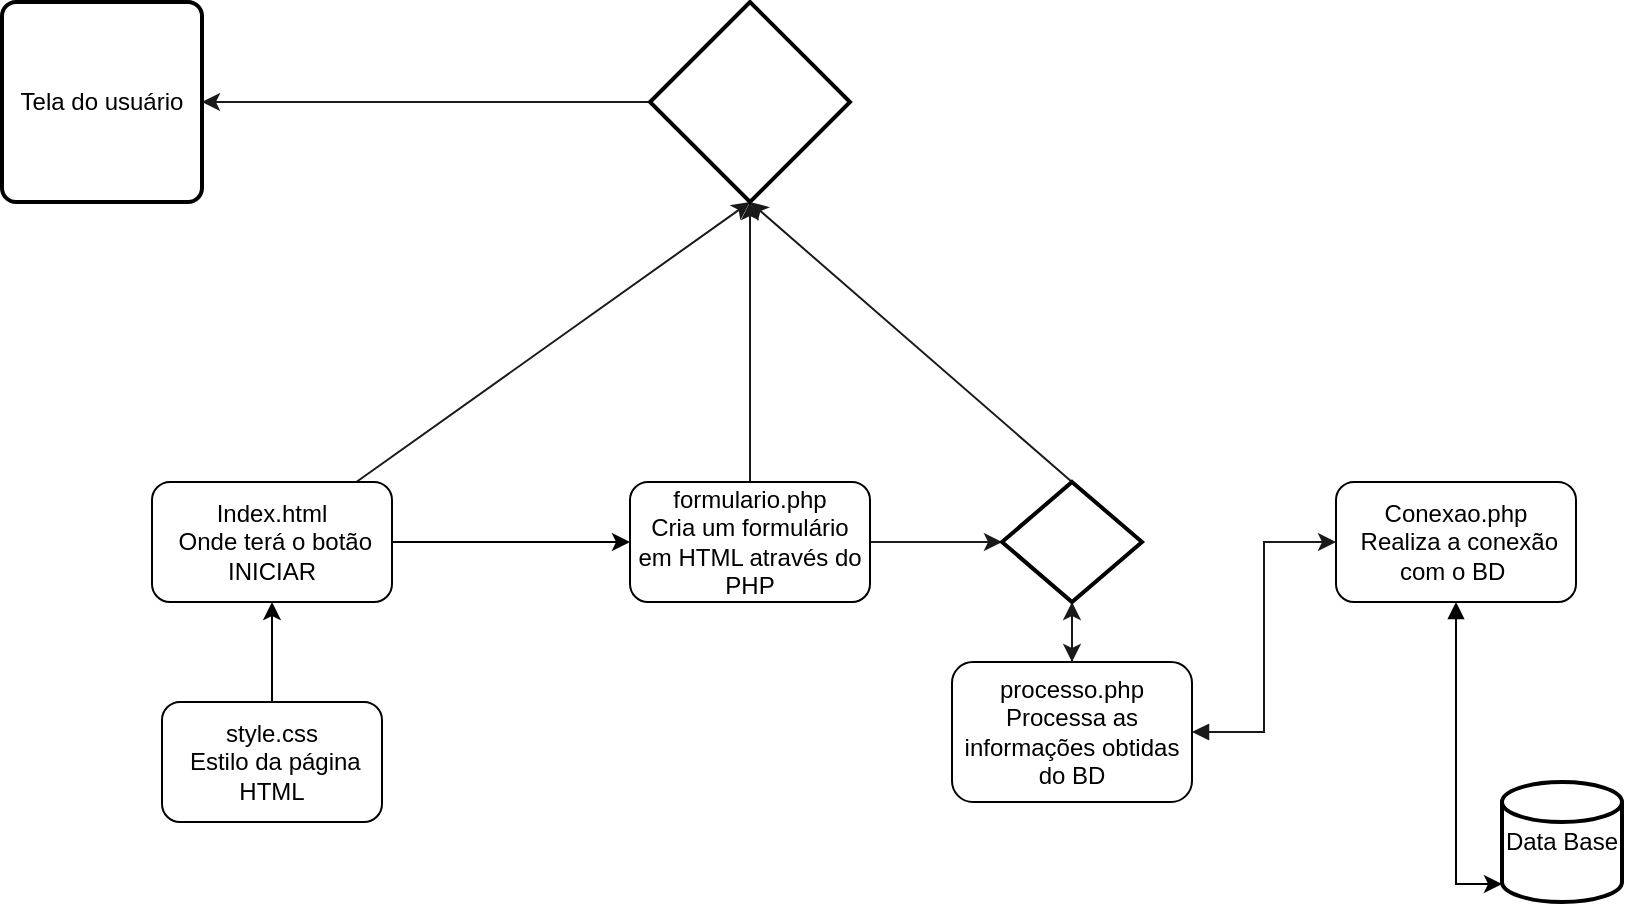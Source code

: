 <mxfile version="13.5.3" type="github">
  <diagram id="C5RBs43oDa-KdzZeNtuy" name="Page-1">
    <mxGraphModel dx="868" dy="450" grid="1" gridSize="10" guides="1" tooltips="1" connect="1" arrows="1" fold="1" page="1" pageScale="1" pageWidth="827" pageHeight="1169" math="0" shadow="0">
      <root>
        <mxCell id="WIyWlLk6GJQsqaUBKTNV-0" />
        <mxCell id="WIyWlLk6GJQsqaUBKTNV-1" parent="WIyWlLk6GJQsqaUBKTNV-0" />
        <mxCell id="6lG_LMzA8kCoMvOKwmpQ-18" style="edgeStyle=orthogonalEdgeStyle;rounded=0;orthogonalLoop=1;jettySize=auto;html=1;" edge="1" parent="WIyWlLk6GJQsqaUBKTNV-1" source="6lG_LMzA8kCoMvOKwmpQ-0" target="6lG_LMzA8kCoMvOKwmpQ-1">
          <mxGeometry relative="1" as="geometry" />
        </mxCell>
        <mxCell id="6lG_LMzA8kCoMvOKwmpQ-48" style="edgeStyle=none;rounded=0;orthogonalLoop=1;jettySize=auto;html=1;startArrow=none;startFill=0;endArrow=classic;endFill=1;strokeColor=#1A1A1A;entryX=0.5;entryY=1;entryDx=0;entryDy=0;entryPerimeter=0;" edge="1" parent="WIyWlLk6GJQsqaUBKTNV-1" source="6lG_LMzA8kCoMvOKwmpQ-0" target="6lG_LMzA8kCoMvOKwmpQ-42">
          <mxGeometry relative="1" as="geometry" />
        </mxCell>
        <mxCell id="6lG_LMzA8kCoMvOKwmpQ-0" value="Index.html&lt;br&gt;&amp;nbsp;Onde terá o botão INICIAR" style="rounded=1;whiteSpace=wrap;html=1;" vertex="1" parent="WIyWlLk6GJQsqaUBKTNV-1">
          <mxGeometry x="115" y="250" width="120" height="60" as="geometry" />
        </mxCell>
        <mxCell id="6lG_LMzA8kCoMvOKwmpQ-44" style="edgeStyle=none;rounded=0;orthogonalLoop=1;jettySize=auto;html=1;startArrow=none;startFill=0;endArrow=classic;endFill=1;strokeColor=#1A1A1A;" edge="1" parent="WIyWlLk6GJQsqaUBKTNV-1" source="6lG_LMzA8kCoMvOKwmpQ-1" target="6lG_LMzA8kCoMvOKwmpQ-43">
          <mxGeometry relative="1" as="geometry" />
        </mxCell>
        <mxCell id="6lG_LMzA8kCoMvOKwmpQ-49" style="edgeStyle=none;rounded=0;orthogonalLoop=1;jettySize=auto;html=1;startArrow=none;startFill=0;endArrow=classic;endFill=1;strokeColor=#1A1A1A;entryX=0.5;entryY=1;entryDx=0;entryDy=0;entryPerimeter=0;" edge="1" parent="WIyWlLk6GJQsqaUBKTNV-1" source="6lG_LMzA8kCoMvOKwmpQ-1" target="6lG_LMzA8kCoMvOKwmpQ-42">
          <mxGeometry relative="1" as="geometry" />
        </mxCell>
        <mxCell id="6lG_LMzA8kCoMvOKwmpQ-1" value="formulario.php&lt;br&gt;Cria um formulário em HTML através do PHP" style="rounded=1;whiteSpace=wrap;html=1;" vertex="1" parent="WIyWlLk6GJQsqaUBKTNV-1">
          <mxGeometry x="354" y="250" width="120" height="60" as="geometry" />
        </mxCell>
        <mxCell id="6lG_LMzA8kCoMvOKwmpQ-34" style="edgeStyle=orthogonalEdgeStyle;rounded=0;orthogonalLoop=1;jettySize=auto;html=1;entryX=0;entryY=0.85;entryDx=0;entryDy=0;entryPerimeter=0;endArrow=classic;endFill=1;startArrow=block;startFill=1;" edge="1" parent="WIyWlLk6GJQsqaUBKTNV-1" source="6lG_LMzA8kCoMvOKwmpQ-3" target="6lG_LMzA8kCoMvOKwmpQ-24">
          <mxGeometry relative="1" as="geometry" />
        </mxCell>
        <mxCell id="6lG_LMzA8kCoMvOKwmpQ-3" value="Conexao.php&lt;br&gt;&amp;nbsp;Realiza a conexão com o BD&amp;nbsp;" style="rounded=1;whiteSpace=wrap;html=1;" vertex="1" parent="WIyWlLk6GJQsqaUBKTNV-1">
          <mxGeometry x="707" y="250" width="120" height="60" as="geometry" />
        </mxCell>
        <mxCell id="6lG_LMzA8kCoMvOKwmpQ-17" style="edgeStyle=orthogonalEdgeStyle;rounded=0;orthogonalLoop=1;jettySize=auto;html=1;" edge="1" parent="WIyWlLk6GJQsqaUBKTNV-1" source="6lG_LMzA8kCoMvOKwmpQ-4" target="6lG_LMzA8kCoMvOKwmpQ-0">
          <mxGeometry relative="1" as="geometry" />
        </mxCell>
        <mxCell id="6lG_LMzA8kCoMvOKwmpQ-4" value="style.css&lt;br&gt;&amp;nbsp;Estilo da página HTML" style="rounded=1;whiteSpace=wrap;html=1;" vertex="1" parent="WIyWlLk6GJQsqaUBKTNV-1">
          <mxGeometry x="120" y="360" width="110" height="60" as="geometry" />
        </mxCell>
        <mxCell id="6lG_LMzA8kCoMvOKwmpQ-31" style="edgeStyle=orthogonalEdgeStyle;rounded=0;orthogonalLoop=1;jettySize=auto;html=1;entryX=0;entryY=0.5;entryDx=0;entryDy=0;endArrow=classic;endFill=1;strokeColor=#1A1A1A;startArrow=block;startFill=1;" edge="1" parent="WIyWlLk6GJQsqaUBKTNV-1" source="6lG_LMzA8kCoMvOKwmpQ-14" target="6lG_LMzA8kCoMvOKwmpQ-3">
          <mxGeometry relative="1" as="geometry" />
        </mxCell>
        <mxCell id="6lG_LMzA8kCoMvOKwmpQ-51" value="" style="edgeStyle=none;rounded=0;orthogonalLoop=1;jettySize=auto;html=1;startArrow=none;startFill=0;endArrow=classic;endFill=1;strokeColor=#1A1A1A;" edge="1" parent="WIyWlLk6GJQsqaUBKTNV-1" source="6lG_LMzA8kCoMvOKwmpQ-14" target="6lG_LMzA8kCoMvOKwmpQ-43">
          <mxGeometry relative="1" as="geometry" />
        </mxCell>
        <mxCell id="6lG_LMzA8kCoMvOKwmpQ-14" value="processo.php&lt;br&gt;Processa as informações obtidas do BD" style="rounded=1;whiteSpace=wrap;html=1;" vertex="1" parent="WIyWlLk6GJQsqaUBKTNV-1">
          <mxGeometry x="515" y="340" width="120" height="70" as="geometry" />
        </mxCell>
        <mxCell id="6lG_LMzA8kCoMvOKwmpQ-24" value="Data Base" style="strokeWidth=2;html=1;shape=mxgraph.flowchart.database;whiteSpace=wrap;" vertex="1" parent="WIyWlLk6GJQsqaUBKTNV-1">
          <mxGeometry x="790" y="400" width="60" height="60" as="geometry" />
        </mxCell>
        <mxCell id="6lG_LMzA8kCoMvOKwmpQ-41" value="Tela do usuário" style="rounded=1;whiteSpace=wrap;html=1;absoluteArcSize=1;arcSize=14;strokeWidth=2;" vertex="1" parent="WIyWlLk6GJQsqaUBKTNV-1">
          <mxGeometry x="40" y="10" width="100" height="100" as="geometry" />
        </mxCell>
        <mxCell id="6lG_LMzA8kCoMvOKwmpQ-46" style="edgeStyle=none;rounded=0;orthogonalLoop=1;jettySize=auto;html=1;startArrow=none;startFill=0;endArrow=classic;endFill=1;strokeColor=#1A1A1A;" edge="1" parent="WIyWlLk6GJQsqaUBKTNV-1" source="6lG_LMzA8kCoMvOKwmpQ-42" target="6lG_LMzA8kCoMvOKwmpQ-41">
          <mxGeometry relative="1" as="geometry" />
        </mxCell>
        <mxCell id="6lG_LMzA8kCoMvOKwmpQ-42" value="" style="strokeWidth=2;html=1;shape=mxgraph.flowchart.decision;whiteSpace=wrap;" vertex="1" parent="WIyWlLk6GJQsqaUBKTNV-1">
          <mxGeometry x="364" y="10" width="100" height="100" as="geometry" />
        </mxCell>
        <mxCell id="6lG_LMzA8kCoMvOKwmpQ-45" style="edgeStyle=none;rounded=0;orthogonalLoop=1;jettySize=auto;html=1;startArrow=none;startFill=0;endArrow=classic;endFill=1;strokeColor=#1A1A1A;" edge="1" parent="WIyWlLk6GJQsqaUBKTNV-1" source="6lG_LMzA8kCoMvOKwmpQ-43" target="6lG_LMzA8kCoMvOKwmpQ-14">
          <mxGeometry relative="1" as="geometry">
            <mxPoint x="575" y="370" as="targetPoint" />
          </mxGeometry>
        </mxCell>
        <mxCell id="6lG_LMzA8kCoMvOKwmpQ-50" style="edgeStyle=none;rounded=0;orthogonalLoop=1;jettySize=auto;html=1;startArrow=none;startFill=0;endArrow=classic;endFill=1;strokeColor=#1A1A1A;entryX=0.5;entryY=1;entryDx=0;entryDy=0;entryPerimeter=0;exitX=0.5;exitY=0;exitDx=0;exitDy=0;exitPerimeter=0;" edge="1" parent="WIyWlLk6GJQsqaUBKTNV-1" source="6lG_LMzA8kCoMvOKwmpQ-43" target="6lG_LMzA8kCoMvOKwmpQ-42">
          <mxGeometry relative="1" as="geometry" />
        </mxCell>
        <mxCell id="6lG_LMzA8kCoMvOKwmpQ-43" value="" style="strokeWidth=2;html=1;shape=mxgraph.flowchart.decision;whiteSpace=wrap;" vertex="1" parent="WIyWlLk6GJQsqaUBKTNV-1">
          <mxGeometry x="540" y="250" width="70" height="60" as="geometry" />
        </mxCell>
      </root>
    </mxGraphModel>
  </diagram>
</mxfile>
